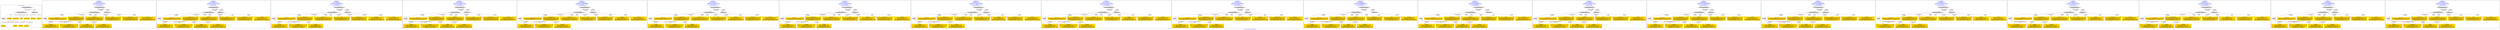 digraph n0 {
fontcolor="blue"
remincross="true"
label="s13-s-art-institute-of-chicago.xml"
subgraph cluster_0 {
label="1-correct model"
n2[style="filled",color="white",fillcolor="lightgray",label="CulturalHeritageObject1"];
n3[style="filled",color="white",fillcolor="lightgray",label="Person1"];
n4[shape="plaintext",style="filled",fillcolor="gold",label="Dimensions"];
n5[shape="plaintext",style="filled",fillcolor="gold",label="Typeofartwork"];
n6[shape="plaintext",style="filled",fillcolor="gold",label="Credit"];
n7[shape="plaintext",style="filled",fillcolor="gold",label="Titleofartwork"];
n8[shape="plaintext",style="filled",fillcolor="gold",label="Accessionid"];
n9[shape="plaintext",style="filled",fillcolor="gold",label="Nationality"];
n10[shape="plaintext",style="filled",fillcolor="gold",label="birthDate"];
n11[shape="plaintext",style="filled",fillcolor="gold",label="deathDate"];
n12[shape="plaintext",style="filled",fillcolor="gold",label="Artistname"];
n13[style="filled",color="white",fillcolor="lightgray",label="EuropeanaAggregation1"];
n14[style="filled",color="white",fillcolor="lightgray",label="WebResource1"];
n15[shape="plaintext",style="filled",fillcolor="gold",label="ImageURL"];
}
subgraph cluster_1 {
label="candidate 0\nlink coherence:1.0\nnode coherence:1.0\nconfidence:0.6053275125863298\nmapping score:0.6517758375287767\ncost:12.99957\n-precision:0.92-recall:0.92"
n17[style="filled",color="white",fillcolor="lightgray",label="CulturalHeritageObject1"];
n18[style="filled",color="white",fillcolor="lightgray",label="Person1"];
n19[style="filled",color="white",fillcolor="lightgray",label="EuropeanaAggregation1"];
n20[style="filled",color="white",fillcolor="lightgray",label="WebResource1"];
n21[shape="plaintext",style="filled",fillcolor="gold",label="Accessionid\n[CulturalHeritageObject,accessionNumber,0.869]\n[CulturalHeritageObject,provenance,0.131]"];
n22[shape="plaintext",style="filled",fillcolor="gold",label="deathDate\n[Person,dateOfDeath,0.425]\n[CulturalHeritageObject,created,0.296]\n[Person,dateOfBirth,0.234]\n[CulturalHeritageObject,provenance,0.045]"];
n23[shape="plaintext",style="filled",fillcolor="gold",label="Nationality\n[Person,countryAssociatedWithThePerson,0.741]\n[Concept,prefLabel,0.104]\n[CulturalHeritageObject,provenance,0.095]\n[CulturalHeritageObject,title,0.06]"];
n24[shape="plaintext",style="filled",fillcolor="gold",label="Typeofartwork\n[CulturalHeritageObject,medium,0.775]\n[CulturalHeritageObject,description,0.092]\n[Person,biographicalInformation,0.076]\n[CulturalHeritageObject,title,0.057]"];
n25[shape="plaintext",style="filled",fillcolor="gold",label="Dimensions\n[CulturalHeritageObject,extent,0.708]\n[CulturalHeritageObject,accessionNumber,0.126]\n[CulturalHeritageObject,provenance,0.085]\n[CulturalHeritageObject,description,0.08]"];
n26[shape="plaintext",style="filled",fillcolor="gold",label="birthDate\n[Person,dateOfBirth,0.505]\n[Person,dateOfDeath,0.237]\n[CulturalHeritageObject,created,0.207]\n[Person,biographicalInformation,0.05]"];
n27[shape="plaintext",style="filled",fillcolor="gold",label="Credit\n[CulturalHeritageObject,provenance,0.447]\n[CulturalHeritageObject,description,0.244]\n[CulturalHeritageObject,title,0.17]\n[Person,biographicalInformation,0.139]"];
n28[shape="plaintext",style="filled",fillcolor="gold",label="Titleofartwork\n[CulturalHeritageObject,description,0.304]\n[CulturalHeritageObject,title,0.265]\n[Person,biographicalInformation,0.218]\n[CulturalHeritageObject,created,0.213]"];
n29[shape="plaintext",style="filled",fillcolor="gold",label="ImageURL\n[WebResource,classLink,0.82]\n[Document,classLink,0.144]\n[Person,biographicalInformation,0.021]\n[CulturalHeritageObject,description,0.015]"];
n30[shape="plaintext",style="filled",fillcolor="gold",label="Artistname\n[Person,nameOfThePerson,0.46]\n[Document,classLink,0.215]\n[CulturalHeritageObject,provenance,0.169]\n[CulturalHeritageObject,description,0.157]"];
}
subgraph cluster_2 {
label="candidate 1\nlink coherence:1.0\nnode coherence:1.0\nconfidence:0.6013718172755537\nmapping score:0.6504572724251846\ncost:12.99957\n-precision:1.0-recall:1.0"
n32[style="filled",color="white",fillcolor="lightgray",label="CulturalHeritageObject1"];
n33[style="filled",color="white",fillcolor="lightgray",label="Person1"];
n34[style="filled",color="white",fillcolor="lightgray",label="EuropeanaAggregation1"];
n35[style="filled",color="white",fillcolor="lightgray",label="WebResource1"];
n36[shape="plaintext",style="filled",fillcolor="gold",label="Accessionid\n[CulturalHeritageObject,accessionNumber,0.869]\n[CulturalHeritageObject,provenance,0.131]"];
n37[shape="plaintext",style="filled",fillcolor="gold",label="deathDate\n[Person,dateOfDeath,0.425]\n[CulturalHeritageObject,created,0.296]\n[Person,dateOfBirth,0.234]\n[CulturalHeritageObject,provenance,0.045]"];
n38[shape="plaintext",style="filled",fillcolor="gold",label="Nationality\n[Person,countryAssociatedWithThePerson,0.741]\n[Concept,prefLabel,0.104]\n[CulturalHeritageObject,provenance,0.095]\n[CulturalHeritageObject,title,0.06]"];
n39[shape="plaintext",style="filled",fillcolor="gold",label="Typeofartwork\n[CulturalHeritageObject,medium,0.775]\n[CulturalHeritageObject,description,0.092]\n[Person,biographicalInformation,0.076]\n[CulturalHeritageObject,title,0.057]"];
n40[shape="plaintext",style="filled",fillcolor="gold",label="Dimensions\n[CulturalHeritageObject,extent,0.708]\n[CulturalHeritageObject,accessionNumber,0.126]\n[CulturalHeritageObject,provenance,0.085]\n[CulturalHeritageObject,description,0.08]"];
n41[shape="plaintext",style="filled",fillcolor="gold",label="birthDate\n[Person,dateOfBirth,0.505]\n[Person,dateOfDeath,0.237]\n[CulturalHeritageObject,created,0.207]\n[Person,biographicalInformation,0.05]"];
n42[shape="plaintext",style="filled",fillcolor="gold",label="Credit\n[CulturalHeritageObject,provenance,0.447]\n[CulturalHeritageObject,description,0.244]\n[CulturalHeritageObject,title,0.17]\n[Person,biographicalInformation,0.139]"];
n43[shape="plaintext",style="filled",fillcolor="gold",label="Titleofartwork\n[CulturalHeritageObject,description,0.304]\n[CulturalHeritageObject,title,0.265]\n[Person,biographicalInformation,0.218]\n[CulturalHeritageObject,created,0.213]"];
n44[shape="plaintext",style="filled",fillcolor="gold",label="ImageURL\n[WebResource,classLink,0.82]\n[Document,classLink,0.144]\n[Person,biographicalInformation,0.021]\n[CulturalHeritageObject,description,0.015]"];
n45[shape="plaintext",style="filled",fillcolor="gold",label="Artistname\n[Person,nameOfThePerson,0.46]\n[Document,classLink,0.215]\n[CulturalHeritageObject,provenance,0.169]\n[CulturalHeritageObject,description,0.157]"];
}
subgraph cluster_3 {
label="candidate 10\nlink coherence:1.0\nnode coherence:1.0\nconfidence:0.57625620786522\nmapping score:0.6420854026217401\ncost:12.99957\n-precision:0.85-recall:0.85"
n47[style="filled",color="white",fillcolor="lightgray",label="CulturalHeritageObject1"];
n48[style="filled",color="white",fillcolor="lightgray",label="Person1"];
n49[style="filled",color="white",fillcolor="lightgray",label="EuropeanaAggregation1"];
n50[style="filled",color="white",fillcolor="lightgray",label="WebResource1"];
n51[shape="plaintext",style="filled",fillcolor="gold",label="Accessionid\n[CulturalHeritageObject,accessionNumber,0.869]\n[CulturalHeritageObject,provenance,0.131]"];
n52[shape="plaintext",style="filled",fillcolor="gold",label="deathDate\n[Person,dateOfDeath,0.425]\n[CulturalHeritageObject,created,0.296]\n[Person,dateOfBirth,0.234]\n[CulturalHeritageObject,provenance,0.045]"];
n53[shape="plaintext",style="filled",fillcolor="gold",label="Nationality\n[Person,countryAssociatedWithThePerson,0.741]\n[Concept,prefLabel,0.104]\n[CulturalHeritageObject,provenance,0.095]\n[CulturalHeritageObject,title,0.06]"];
n54[shape="plaintext",style="filled",fillcolor="gold",label="Typeofartwork\n[CulturalHeritageObject,medium,0.775]\n[CulturalHeritageObject,description,0.092]\n[Person,biographicalInformation,0.076]\n[CulturalHeritageObject,title,0.057]"];
n55[shape="plaintext",style="filled",fillcolor="gold",label="Dimensions\n[CulturalHeritageObject,extent,0.708]\n[CulturalHeritageObject,accessionNumber,0.126]\n[CulturalHeritageObject,provenance,0.085]\n[CulturalHeritageObject,description,0.08]"];
n56[shape="plaintext",style="filled",fillcolor="gold",label="birthDate\n[Person,dateOfBirth,0.505]\n[Person,dateOfDeath,0.237]\n[CulturalHeritageObject,created,0.207]\n[Person,biographicalInformation,0.05]"];
n57[shape="plaintext",style="filled",fillcolor="gold",label="Credit\n[CulturalHeritageObject,provenance,0.447]\n[CulturalHeritageObject,description,0.244]\n[CulturalHeritageObject,title,0.17]\n[Person,biographicalInformation,0.139]"];
n58[shape="plaintext",style="filled",fillcolor="gold",label="Titleofartwork\n[CulturalHeritageObject,description,0.304]\n[CulturalHeritageObject,title,0.265]\n[Person,biographicalInformation,0.218]\n[CulturalHeritageObject,created,0.213]"];
n59[shape="plaintext",style="filled",fillcolor="gold",label="Artistname\n[Person,nameOfThePerson,0.46]\n[Document,classLink,0.215]\n[CulturalHeritageObject,provenance,0.169]\n[CulturalHeritageObject,description,0.157]"];
n60[shape="plaintext",style="filled",fillcolor="gold",label="ImageURL\n[WebResource,classLink,0.82]\n[Document,classLink,0.144]\n[Person,biographicalInformation,0.021]\n[CulturalHeritageObject,description,0.015]"];
}
subgraph cluster_4 {
label="candidate 11\nlink coherence:1.0\nnode coherence:1.0\nconfidence:0.5758649277941833\nmapping score:0.6419549759313945\ncost:12.99957\n-precision:0.85-recall:0.85"
n62[style="filled",color="white",fillcolor="lightgray",label="CulturalHeritageObject1"];
n63[style="filled",color="white",fillcolor="lightgray",label="Person1"];
n64[style="filled",color="white",fillcolor="lightgray",label="EuropeanaAggregation1"];
n65[style="filled",color="white",fillcolor="lightgray",label="WebResource1"];
n66[shape="plaintext",style="filled",fillcolor="gold",label="Accessionid\n[CulturalHeritageObject,accessionNumber,0.869]\n[CulturalHeritageObject,provenance,0.131]"];
n67[shape="plaintext",style="filled",fillcolor="gold",label="deathDate\n[Person,dateOfDeath,0.425]\n[CulturalHeritageObject,created,0.296]\n[Person,dateOfBirth,0.234]\n[CulturalHeritageObject,provenance,0.045]"];
n68[shape="plaintext",style="filled",fillcolor="gold",label="Nationality\n[Person,countryAssociatedWithThePerson,0.741]\n[Concept,prefLabel,0.104]\n[CulturalHeritageObject,provenance,0.095]\n[CulturalHeritageObject,title,0.06]"];
n69[shape="plaintext",style="filled",fillcolor="gold",label="Typeofartwork\n[CulturalHeritageObject,medium,0.775]\n[CulturalHeritageObject,description,0.092]\n[Person,biographicalInformation,0.076]\n[CulturalHeritageObject,title,0.057]"];
n70[shape="plaintext",style="filled",fillcolor="gold",label="Dimensions\n[CulturalHeritageObject,extent,0.708]\n[CulturalHeritageObject,accessionNumber,0.126]\n[CulturalHeritageObject,provenance,0.085]\n[CulturalHeritageObject,description,0.08]"];
n71[shape="plaintext",style="filled",fillcolor="gold",label="birthDate\n[Person,dateOfBirth,0.505]\n[Person,dateOfDeath,0.237]\n[CulturalHeritageObject,created,0.207]\n[Person,biographicalInformation,0.05]"];
n72[shape="plaintext",style="filled",fillcolor="gold",label="Credit\n[CulturalHeritageObject,provenance,0.447]\n[CulturalHeritageObject,description,0.244]\n[CulturalHeritageObject,title,0.17]\n[Person,biographicalInformation,0.139]"];
n73[shape="plaintext",style="filled",fillcolor="gold",label="Titleofartwork\n[CulturalHeritageObject,description,0.304]\n[CulturalHeritageObject,title,0.265]\n[Person,biographicalInformation,0.218]\n[CulturalHeritageObject,created,0.213]"];
n74[shape="plaintext",style="filled",fillcolor="gold",label="ImageURL\n[WebResource,classLink,0.82]\n[Document,classLink,0.144]\n[Person,biographicalInformation,0.021]\n[CulturalHeritageObject,description,0.015]"];
n75[shape="plaintext",style="filled",fillcolor="gold",label="Artistname\n[Person,nameOfThePerson,0.46]\n[Document,classLink,0.215]\n[CulturalHeritageObject,provenance,0.169]\n[CulturalHeritageObject,description,0.157]"];
}
subgraph cluster_5 {
label="candidate 12\nlink coherence:1.0\nnode coherence:1.0\nconfidence:0.5755839265968028\nmapping score:0.641861308865601\ncost:12.99957\n-precision:0.85-recall:0.85"
n77[style="filled",color="white",fillcolor="lightgray",label="CulturalHeritageObject1"];
n78[style="filled",color="white",fillcolor="lightgray",label="Person1"];
n79[style="filled",color="white",fillcolor="lightgray",label="EuropeanaAggregation1"];
n80[style="filled",color="white",fillcolor="lightgray",label="WebResource1"];
n81[shape="plaintext",style="filled",fillcolor="gold",label="Accessionid\n[CulturalHeritageObject,accessionNumber,0.869]\n[CulturalHeritageObject,provenance,0.131]"];
n82[shape="plaintext",style="filled",fillcolor="gold",label="deathDate\n[Person,dateOfDeath,0.425]\n[CulturalHeritageObject,created,0.296]\n[Person,dateOfBirth,0.234]\n[CulturalHeritageObject,provenance,0.045]"];
n83[shape="plaintext",style="filled",fillcolor="gold",label="Nationality\n[Person,countryAssociatedWithThePerson,0.741]\n[Concept,prefLabel,0.104]\n[CulturalHeritageObject,provenance,0.095]\n[CulturalHeritageObject,title,0.06]"];
n84[shape="plaintext",style="filled",fillcolor="gold",label="Typeofartwork\n[CulturalHeritageObject,medium,0.775]\n[CulturalHeritageObject,description,0.092]\n[Person,biographicalInformation,0.076]\n[CulturalHeritageObject,title,0.057]"];
n85[shape="plaintext",style="filled",fillcolor="gold",label="Dimensions\n[CulturalHeritageObject,extent,0.708]\n[CulturalHeritageObject,accessionNumber,0.126]\n[CulturalHeritageObject,provenance,0.085]\n[CulturalHeritageObject,description,0.08]"];
n86[shape="plaintext",style="filled",fillcolor="gold",label="Credit\n[CulturalHeritageObject,provenance,0.447]\n[CulturalHeritageObject,description,0.244]\n[CulturalHeritageObject,title,0.17]\n[Person,biographicalInformation,0.139]"];
n87[shape="plaintext",style="filled",fillcolor="gold",label="Titleofartwork\n[CulturalHeritageObject,description,0.304]\n[CulturalHeritageObject,title,0.265]\n[Person,biographicalInformation,0.218]\n[CulturalHeritageObject,created,0.213]"];
n88[shape="plaintext",style="filled",fillcolor="gold",label="birthDate\n[Person,dateOfBirth,0.505]\n[Person,dateOfDeath,0.237]\n[CulturalHeritageObject,created,0.207]\n[Person,biographicalInformation,0.05]"];
n89[shape="plaintext",style="filled",fillcolor="gold",label="ImageURL\n[WebResource,classLink,0.82]\n[Document,classLink,0.144]\n[Person,biographicalInformation,0.021]\n[CulturalHeritageObject,description,0.015]"];
n90[shape="plaintext",style="filled",fillcolor="gold",label="Artistname\n[Person,nameOfThePerson,0.46]\n[Document,classLink,0.215]\n[CulturalHeritageObject,provenance,0.169]\n[CulturalHeritageObject,description,0.157]"];
}
subgraph cluster_6 {
label="candidate 13\nlink coherence:1.0\nnode coherence:1.0\nconfidence:0.5723005125544439\nmapping score:0.640766837518148\ncost:12.99957\n-precision:0.92-recall:0.92"
n92[style="filled",color="white",fillcolor="lightgray",label="CulturalHeritageObject1"];
n93[style="filled",color="white",fillcolor="lightgray",label="Person1"];
n94[style="filled",color="white",fillcolor="lightgray",label="EuropeanaAggregation1"];
n95[style="filled",color="white",fillcolor="lightgray",label="WebResource1"];
n96[shape="plaintext",style="filled",fillcolor="gold",label="Accessionid\n[CulturalHeritageObject,accessionNumber,0.869]\n[CulturalHeritageObject,provenance,0.131]"];
n97[shape="plaintext",style="filled",fillcolor="gold",label="deathDate\n[Person,dateOfDeath,0.425]\n[CulturalHeritageObject,created,0.296]\n[Person,dateOfBirth,0.234]\n[CulturalHeritageObject,provenance,0.045]"];
n98[shape="plaintext",style="filled",fillcolor="gold",label="Nationality\n[Person,countryAssociatedWithThePerson,0.741]\n[Concept,prefLabel,0.104]\n[CulturalHeritageObject,provenance,0.095]\n[CulturalHeritageObject,title,0.06]"];
n99[shape="plaintext",style="filled",fillcolor="gold",label="Typeofartwork\n[CulturalHeritageObject,medium,0.775]\n[CulturalHeritageObject,description,0.092]\n[Person,biographicalInformation,0.076]\n[CulturalHeritageObject,title,0.057]"];
n100[shape="plaintext",style="filled",fillcolor="gold",label="Dimensions\n[CulturalHeritageObject,extent,0.708]\n[CulturalHeritageObject,accessionNumber,0.126]\n[CulturalHeritageObject,provenance,0.085]\n[CulturalHeritageObject,description,0.08]"];
n101[shape="plaintext",style="filled",fillcolor="gold",label="birthDate\n[Person,dateOfBirth,0.505]\n[Person,dateOfDeath,0.237]\n[CulturalHeritageObject,created,0.207]\n[Person,biographicalInformation,0.05]"];
n102[shape="plaintext",style="filled",fillcolor="gold",label="Credit\n[CulturalHeritageObject,provenance,0.447]\n[CulturalHeritageObject,description,0.244]\n[CulturalHeritageObject,title,0.17]\n[Person,biographicalInformation,0.139]"];
n103[shape="plaintext",style="filled",fillcolor="gold",label="Artistname\n[Person,nameOfThePerson,0.46]\n[Document,classLink,0.215]\n[CulturalHeritageObject,provenance,0.169]\n[CulturalHeritageObject,description,0.157]"];
n104[shape="plaintext",style="filled",fillcolor="gold",label="Titleofartwork\n[CulturalHeritageObject,description,0.304]\n[CulturalHeritageObject,title,0.265]\n[Person,biographicalInformation,0.218]\n[CulturalHeritageObject,created,0.213]"];
n105[shape="plaintext",style="filled",fillcolor="gold",label="ImageURL\n[WebResource,classLink,0.82]\n[Document,classLink,0.144]\n[Person,biographicalInformation,0.021]\n[CulturalHeritageObject,description,0.015]"];
}
subgraph cluster_7 {
label="candidate 14\nlink coherence:1.0\nnode coherence:1.0\nconfidence:0.5723005125544439\nmapping score:0.640766837518148\ncost:12.99969\n-precision:0.92-recall:0.92"
n107[style="filled",color="white",fillcolor="lightgray",label="CulturalHeritageObject1"];
n108[style="filled",color="white",fillcolor="lightgray",label="Person1"];
n109[style="filled",color="white",fillcolor="lightgray",label="EuropeanaAggregation1"];
n110[style="filled",color="white",fillcolor="lightgray",label="WebResource2"];
n111[shape="plaintext",style="filled",fillcolor="gold",label="Accessionid\n[CulturalHeritageObject,accessionNumber,0.869]\n[CulturalHeritageObject,provenance,0.131]"];
n112[shape="plaintext",style="filled",fillcolor="gold",label="deathDate\n[Person,dateOfDeath,0.425]\n[CulturalHeritageObject,created,0.296]\n[Person,dateOfBirth,0.234]\n[CulturalHeritageObject,provenance,0.045]"];
n113[shape="plaintext",style="filled",fillcolor="gold",label="Nationality\n[Person,countryAssociatedWithThePerson,0.741]\n[Concept,prefLabel,0.104]\n[CulturalHeritageObject,provenance,0.095]\n[CulturalHeritageObject,title,0.06]"];
n114[shape="plaintext",style="filled",fillcolor="gold",label="ImageURL\n[WebResource,classLink,0.82]\n[Document,classLink,0.144]\n[Person,biographicalInformation,0.021]\n[CulturalHeritageObject,description,0.015]"];
n115[shape="plaintext",style="filled",fillcolor="gold",label="Typeofartwork\n[CulturalHeritageObject,medium,0.775]\n[CulturalHeritageObject,description,0.092]\n[Person,biographicalInformation,0.076]\n[CulturalHeritageObject,title,0.057]"];
n116[shape="plaintext",style="filled",fillcolor="gold",label="Dimensions\n[CulturalHeritageObject,extent,0.708]\n[CulturalHeritageObject,accessionNumber,0.126]\n[CulturalHeritageObject,provenance,0.085]\n[CulturalHeritageObject,description,0.08]"];
n117[shape="plaintext",style="filled",fillcolor="gold",label="birthDate\n[Person,dateOfBirth,0.505]\n[Person,dateOfDeath,0.237]\n[CulturalHeritageObject,created,0.207]\n[Person,biographicalInformation,0.05]"];
n118[shape="plaintext",style="filled",fillcolor="gold",label="Credit\n[CulturalHeritageObject,provenance,0.447]\n[CulturalHeritageObject,description,0.244]\n[CulturalHeritageObject,title,0.17]\n[Person,biographicalInformation,0.139]"];
n119[shape="plaintext",style="filled",fillcolor="gold",label="Artistname\n[Person,nameOfThePerson,0.46]\n[Document,classLink,0.215]\n[CulturalHeritageObject,provenance,0.169]\n[CulturalHeritageObject,description,0.157]"];
n120[shape="plaintext",style="filled",fillcolor="gold",label="Titleofartwork\n[CulturalHeritageObject,description,0.304]\n[CulturalHeritageObject,title,0.265]\n[Person,biographicalInformation,0.218]\n[CulturalHeritageObject,created,0.213]"];
}
subgraph cluster_8 {
label="candidate 15\nlink coherence:1.0\nnode coherence:1.0\nconfidence:0.5716282312860267\nmapping score:0.6405427437620089\ncost:12.99957\n-precision:0.92-recall:0.92"
n122[style="filled",color="white",fillcolor="lightgray",label="CulturalHeritageObject1"];
n123[style="filled",color="white",fillcolor="lightgray",label="Person1"];
n124[style="filled",color="white",fillcolor="lightgray",label="EuropeanaAggregation1"];
n125[style="filled",color="white",fillcolor="lightgray",label="WebResource1"];
n126[shape="plaintext",style="filled",fillcolor="gold",label="Accessionid\n[CulturalHeritageObject,accessionNumber,0.869]\n[CulturalHeritageObject,provenance,0.131]"];
n127[shape="plaintext",style="filled",fillcolor="gold",label="deathDate\n[Person,dateOfDeath,0.425]\n[CulturalHeritageObject,created,0.296]\n[Person,dateOfBirth,0.234]\n[CulturalHeritageObject,provenance,0.045]"];
n128[shape="plaintext",style="filled",fillcolor="gold",label="Nationality\n[Person,countryAssociatedWithThePerson,0.741]\n[Concept,prefLabel,0.104]\n[CulturalHeritageObject,provenance,0.095]\n[CulturalHeritageObject,title,0.06]"];
n129[shape="plaintext",style="filled",fillcolor="gold",label="Typeofartwork\n[CulturalHeritageObject,medium,0.775]\n[CulturalHeritageObject,description,0.092]\n[Person,biographicalInformation,0.076]\n[CulturalHeritageObject,title,0.057]"];
n130[shape="plaintext",style="filled",fillcolor="gold",label="Dimensions\n[CulturalHeritageObject,extent,0.708]\n[CulturalHeritageObject,accessionNumber,0.126]\n[CulturalHeritageObject,provenance,0.085]\n[CulturalHeritageObject,description,0.08]"];
n131[shape="plaintext",style="filled",fillcolor="gold",label="Credit\n[CulturalHeritageObject,provenance,0.447]\n[CulturalHeritageObject,description,0.244]\n[CulturalHeritageObject,title,0.17]\n[Person,biographicalInformation,0.139]"];
n132[shape="plaintext",style="filled",fillcolor="gold",label="birthDate\n[Person,dateOfBirth,0.505]\n[Person,dateOfDeath,0.237]\n[CulturalHeritageObject,created,0.207]\n[Person,biographicalInformation,0.05]"];
n133[shape="plaintext",style="filled",fillcolor="gold",label="Titleofartwork\n[CulturalHeritageObject,description,0.304]\n[CulturalHeritageObject,title,0.265]\n[Person,biographicalInformation,0.218]\n[CulturalHeritageObject,created,0.213]"];
n134[shape="plaintext",style="filled",fillcolor="gold",label="ImageURL\n[WebResource,classLink,0.82]\n[Document,classLink,0.144]\n[Person,biographicalInformation,0.021]\n[CulturalHeritageObject,description,0.015]"];
n135[shape="plaintext",style="filled",fillcolor="gold",label="Artistname\n[Person,nameOfThePerson,0.46]\n[Document,classLink,0.215]\n[CulturalHeritageObject,provenance,0.169]\n[CulturalHeritageObject,description,0.157]"];
}
subgraph cluster_9 {
label="candidate 16\nlink coherence:1.0\nnode coherence:1.0\nconfidence:0.5716282312860267\nmapping score:0.6405427437620089\ncost:12.99969\n-precision:0.92-recall:0.92"
n137[style="filled",color="white",fillcolor="lightgray",label="CulturalHeritageObject1"];
n138[style="filled",color="white",fillcolor="lightgray",label="Person1"];
n139[style="filled",color="white",fillcolor="lightgray",label="EuropeanaAggregation1"];
n140[style="filled",color="white",fillcolor="lightgray",label="WebResource2"];
n141[shape="plaintext",style="filled",fillcolor="gold",label="Accessionid\n[CulturalHeritageObject,accessionNumber,0.869]\n[CulturalHeritageObject,provenance,0.131]"];
n142[shape="plaintext",style="filled",fillcolor="gold",label="deathDate\n[Person,dateOfDeath,0.425]\n[CulturalHeritageObject,created,0.296]\n[Person,dateOfBirth,0.234]\n[CulturalHeritageObject,provenance,0.045]"];
n143[shape="plaintext",style="filled",fillcolor="gold",label="Nationality\n[Person,countryAssociatedWithThePerson,0.741]\n[Concept,prefLabel,0.104]\n[CulturalHeritageObject,provenance,0.095]\n[CulturalHeritageObject,title,0.06]"];
n144[shape="plaintext",style="filled",fillcolor="gold",label="ImageURL\n[WebResource,classLink,0.82]\n[Document,classLink,0.144]\n[Person,biographicalInformation,0.021]\n[CulturalHeritageObject,description,0.015]"];
n145[shape="plaintext",style="filled",fillcolor="gold",label="Typeofartwork\n[CulturalHeritageObject,medium,0.775]\n[CulturalHeritageObject,description,0.092]\n[Person,biographicalInformation,0.076]\n[CulturalHeritageObject,title,0.057]"];
n146[shape="plaintext",style="filled",fillcolor="gold",label="Dimensions\n[CulturalHeritageObject,extent,0.708]\n[CulturalHeritageObject,accessionNumber,0.126]\n[CulturalHeritageObject,provenance,0.085]\n[CulturalHeritageObject,description,0.08]"];
n147[shape="plaintext",style="filled",fillcolor="gold",label="Credit\n[CulturalHeritageObject,provenance,0.447]\n[CulturalHeritageObject,description,0.244]\n[CulturalHeritageObject,title,0.17]\n[Person,biographicalInformation,0.139]"];
n148[shape="plaintext",style="filled",fillcolor="gold",label="birthDate\n[Person,dateOfBirth,0.505]\n[Person,dateOfDeath,0.237]\n[CulturalHeritageObject,created,0.207]\n[Person,biographicalInformation,0.05]"];
n149[shape="plaintext",style="filled",fillcolor="gold",label="Titleofartwork\n[CulturalHeritageObject,description,0.304]\n[CulturalHeritageObject,title,0.265]\n[Person,biographicalInformation,0.218]\n[CulturalHeritageObject,created,0.213]"];
n150[shape="plaintext",style="filled",fillcolor="gold",label="Artistname\n[Person,nameOfThePerson,0.46]\n[Document,classLink,0.215]\n[CulturalHeritageObject,provenance,0.169]\n[CulturalHeritageObject,description,0.157]"];
}
subgraph cluster_10 {
label="candidate 17\nlink coherence:1.0\nnode coherence:1.0\nconfidence:0.5710829723198272\nmapping score:0.6403609907732757\ncost:12.99957\n-precision:0.92-recall:0.92"
n152[style="filled",color="white",fillcolor="lightgray",label="CulturalHeritageObject1"];
n153[style="filled",color="white",fillcolor="lightgray",label="Person1"];
n154[style="filled",color="white",fillcolor="lightgray",label="EuropeanaAggregation1"];
n155[style="filled",color="white",fillcolor="lightgray",label="WebResource1"];
n156[shape="plaintext",style="filled",fillcolor="gold",label="Accessionid\n[CulturalHeritageObject,accessionNumber,0.869]\n[CulturalHeritageObject,provenance,0.131]"];
n157[shape="plaintext",style="filled",fillcolor="gold",label="deathDate\n[Person,dateOfDeath,0.425]\n[CulturalHeritageObject,created,0.296]\n[Person,dateOfBirth,0.234]\n[CulturalHeritageObject,provenance,0.045]"];
n158[shape="plaintext",style="filled",fillcolor="gold",label="Nationality\n[Person,countryAssociatedWithThePerson,0.741]\n[Concept,prefLabel,0.104]\n[CulturalHeritageObject,provenance,0.095]\n[CulturalHeritageObject,title,0.06]"];
n159[shape="plaintext",style="filled",fillcolor="gold",label="Typeofartwork\n[CulturalHeritageObject,medium,0.775]\n[CulturalHeritageObject,description,0.092]\n[Person,biographicalInformation,0.076]\n[CulturalHeritageObject,title,0.057]"];
n160[shape="plaintext",style="filled",fillcolor="gold",label="Dimensions\n[CulturalHeritageObject,extent,0.708]\n[CulturalHeritageObject,accessionNumber,0.126]\n[CulturalHeritageObject,provenance,0.085]\n[CulturalHeritageObject,description,0.08]"];
n161[shape="plaintext",style="filled",fillcolor="gold",label="birthDate\n[Person,dateOfBirth,0.505]\n[Person,dateOfDeath,0.237]\n[CulturalHeritageObject,created,0.207]\n[Person,biographicalInformation,0.05]"];
n162[shape="plaintext",style="filled",fillcolor="gold",label="Credit\n[CulturalHeritageObject,provenance,0.447]\n[CulturalHeritageObject,description,0.244]\n[CulturalHeritageObject,title,0.17]\n[Person,biographicalInformation,0.139]"];
n163[shape="plaintext",style="filled",fillcolor="gold",label="Artistname\n[Person,nameOfThePerson,0.46]\n[Document,classLink,0.215]\n[CulturalHeritageObject,provenance,0.169]\n[CulturalHeritageObject,description,0.157]"];
n164[shape="plaintext",style="filled",fillcolor="gold",label="Titleofartwork\n[CulturalHeritageObject,description,0.304]\n[CulturalHeritageObject,title,0.265]\n[Person,biographicalInformation,0.218]\n[CulturalHeritageObject,created,0.213]"];
n165[shape="plaintext",style="filled",fillcolor="gold",label="ImageURL\n[WebResource,classLink,0.82]\n[Document,classLink,0.144]\n[Person,biographicalInformation,0.021]\n[CulturalHeritageObject,description,0.015]"];
}
subgraph cluster_11 {
label="candidate 18\nlink coherence:1.0\nnode coherence:1.0\nconfidence:0.5685299668557917\nmapping score:0.6395099889519306\ncost:12.99957\n-precision:0.85-recall:0.85"
n167[style="filled",color="white",fillcolor="lightgray",label="CulturalHeritageObject1"];
n168[style="filled",color="white",fillcolor="lightgray",label="Person1"];
n169[style="filled",color="white",fillcolor="lightgray",label="EuropeanaAggregation1"];
n170[style="filled",color="white",fillcolor="lightgray",label="WebResource1"];
n171[shape="plaintext",style="filled",fillcolor="gold",label="Accessionid\n[CulturalHeritageObject,accessionNumber,0.869]\n[CulturalHeritageObject,provenance,0.131]"];
n172[shape="plaintext",style="filled",fillcolor="gold",label="deathDate\n[Person,dateOfDeath,0.425]\n[CulturalHeritageObject,created,0.296]\n[Person,dateOfBirth,0.234]\n[CulturalHeritageObject,provenance,0.045]"];
n173[shape="plaintext",style="filled",fillcolor="gold",label="Nationality\n[Person,countryAssociatedWithThePerson,0.741]\n[Concept,prefLabel,0.104]\n[CulturalHeritageObject,provenance,0.095]\n[CulturalHeritageObject,title,0.06]"];
n174[shape="plaintext",style="filled",fillcolor="gold",label="Typeofartwork\n[CulturalHeritageObject,medium,0.775]\n[CulturalHeritageObject,description,0.092]\n[Person,biographicalInformation,0.076]\n[CulturalHeritageObject,title,0.057]"];
n175[shape="plaintext",style="filled",fillcolor="gold",label="Dimensions\n[CulturalHeritageObject,extent,0.708]\n[CulturalHeritageObject,accessionNumber,0.126]\n[CulturalHeritageObject,provenance,0.085]\n[CulturalHeritageObject,description,0.08]"];
n176[shape="plaintext",style="filled",fillcolor="gold",label="birthDate\n[Person,dateOfBirth,0.505]\n[Person,dateOfDeath,0.237]\n[CulturalHeritageObject,created,0.207]\n[Person,biographicalInformation,0.05]"];
n177[shape="plaintext",style="filled",fillcolor="gold",label="Titleofartwork\n[CulturalHeritageObject,description,0.304]\n[CulturalHeritageObject,title,0.265]\n[Person,biographicalInformation,0.218]\n[CulturalHeritageObject,created,0.213]"];
n178[shape="plaintext",style="filled",fillcolor="gold",label="Credit\n[CulturalHeritageObject,provenance,0.447]\n[CulturalHeritageObject,description,0.244]\n[CulturalHeritageObject,title,0.17]\n[Person,biographicalInformation,0.139]"];
n179[shape="plaintext",style="filled",fillcolor="gold",label="ImageURL\n[WebResource,classLink,0.82]\n[Document,classLink,0.144]\n[Person,biographicalInformation,0.021]\n[CulturalHeritageObject,description,0.015]"];
n180[shape="plaintext",style="filled",fillcolor="gold",label="Artistname\n[Person,nameOfThePerson,0.46]\n[Document,classLink,0.215]\n[CulturalHeritageObject,provenance,0.169]\n[CulturalHeritageObject,description,0.157]"];
}
subgraph cluster_12 {
label="candidate 19\nlink coherence:1.0\nnode coherence:1.0\nconfidence:0.5685299668557917\nmapping score:0.6395099889519306\ncost:12.99969\n-precision:0.85-recall:0.85"
n182[style="filled",color="white",fillcolor="lightgray",label="CulturalHeritageObject1"];
n183[style="filled",color="white",fillcolor="lightgray",label="Person1"];
n184[style="filled",color="white",fillcolor="lightgray",label="EuropeanaAggregation1"];
n185[style="filled",color="white",fillcolor="lightgray",label="WebResource2"];
n186[shape="plaintext",style="filled",fillcolor="gold",label="Accessionid\n[CulturalHeritageObject,accessionNumber,0.869]\n[CulturalHeritageObject,provenance,0.131]"];
n187[shape="plaintext",style="filled",fillcolor="gold",label="deathDate\n[Person,dateOfDeath,0.425]\n[CulturalHeritageObject,created,0.296]\n[Person,dateOfBirth,0.234]\n[CulturalHeritageObject,provenance,0.045]"];
n188[shape="plaintext",style="filled",fillcolor="gold",label="Nationality\n[Person,countryAssociatedWithThePerson,0.741]\n[Concept,prefLabel,0.104]\n[CulturalHeritageObject,provenance,0.095]\n[CulturalHeritageObject,title,0.06]"];
n189[shape="plaintext",style="filled",fillcolor="gold",label="ImageURL\n[WebResource,classLink,0.82]\n[Document,classLink,0.144]\n[Person,biographicalInformation,0.021]\n[CulturalHeritageObject,description,0.015]"];
n190[shape="plaintext",style="filled",fillcolor="gold",label="Typeofartwork\n[CulturalHeritageObject,medium,0.775]\n[CulturalHeritageObject,description,0.092]\n[Person,biographicalInformation,0.076]\n[CulturalHeritageObject,title,0.057]"];
n191[shape="plaintext",style="filled",fillcolor="gold",label="Dimensions\n[CulturalHeritageObject,extent,0.708]\n[CulturalHeritageObject,accessionNumber,0.126]\n[CulturalHeritageObject,provenance,0.085]\n[CulturalHeritageObject,description,0.08]"];
n192[shape="plaintext",style="filled",fillcolor="gold",label="birthDate\n[Person,dateOfBirth,0.505]\n[Person,dateOfDeath,0.237]\n[CulturalHeritageObject,created,0.207]\n[Person,biographicalInformation,0.05]"];
n193[shape="plaintext",style="filled",fillcolor="gold",label="Titleofartwork\n[CulturalHeritageObject,description,0.304]\n[CulturalHeritageObject,title,0.265]\n[Person,biographicalInformation,0.218]\n[CulturalHeritageObject,created,0.213]"];
n194[shape="plaintext",style="filled",fillcolor="gold",label="Credit\n[CulturalHeritageObject,provenance,0.447]\n[CulturalHeritageObject,description,0.244]\n[CulturalHeritageObject,title,0.17]\n[Person,biographicalInformation,0.139]"];
n195[shape="plaintext",style="filled",fillcolor="gold",label="Artistname\n[Person,nameOfThePerson,0.46]\n[Document,classLink,0.215]\n[CulturalHeritageObject,provenance,0.169]\n[CulturalHeritageObject,description,0.157]"];
}
subgraph cluster_13 {
label="candidate 2\nlink coherence:1.0\nnode coherence:1.0\nconfidence:0.6013718172755537\nmapping score:0.6504572724251846\ncost:12.99969\n-precision:1.0-recall:1.0"
n197[style="filled",color="white",fillcolor="lightgray",label="CulturalHeritageObject1"];
n198[style="filled",color="white",fillcolor="lightgray",label="Person1"];
n199[style="filled",color="white",fillcolor="lightgray",label="EuropeanaAggregation1"];
n200[style="filled",color="white",fillcolor="lightgray",label="WebResource2"];
n201[shape="plaintext",style="filled",fillcolor="gold",label="Accessionid\n[CulturalHeritageObject,accessionNumber,0.869]\n[CulturalHeritageObject,provenance,0.131]"];
n202[shape="plaintext",style="filled",fillcolor="gold",label="deathDate\n[Person,dateOfDeath,0.425]\n[CulturalHeritageObject,created,0.296]\n[Person,dateOfBirth,0.234]\n[CulturalHeritageObject,provenance,0.045]"];
n203[shape="plaintext",style="filled",fillcolor="gold",label="Nationality\n[Person,countryAssociatedWithThePerson,0.741]\n[Concept,prefLabel,0.104]\n[CulturalHeritageObject,provenance,0.095]\n[CulturalHeritageObject,title,0.06]"];
n204[shape="plaintext",style="filled",fillcolor="gold",label="ImageURL\n[WebResource,classLink,0.82]\n[Document,classLink,0.144]\n[Person,biographicalInformation,0.021]\n[CulturalHeritageObject,description,0.015]"];
n205[shape="plaintext",style="filled",fillcolor="gold",label="Typeofartwork\n[CulturalHeritageObject,medium,0.775]\n[CulturalHeritageObject,description,0.092]\n[Person,biographicalInformation,0.076]\n[CulturalHeritageObject,title,0.057]"];
n206[shape="plaintext",style="filled",fillcolor="gold",label="Dimensions\n[CulturalHeritageObject,extent,0.708]\n[CulturalHeritageObject,accessionNumber,0.126]\n[CulturalHeritageObject,provenance,0.085]\n[CulturalHeritageObject,description,0.08]"];
n207[shape="plaintext",style="filled",fillcolor="gold",label="birthDate\n[Person,dateOfBirth,0.505]\n[Person,dateOfDeath,0.237]\n[CulturalHeritageObject,created,0.207]\n[Person,biographicalInformation,0.05]"];
n208[shape="plaintext",style="filled",fillcolor="gold",label="Credit\n[CulturalHeritageObject,provenance,0.447]\n[CulturalHeritageObject,description,0.244]\n[CulturalHeritageObject,title,0.17]\n[Person,biographicalInformation,0.139]"];
n209[shape="plaintext",style="filled",fillcolor="gold",label="Titleofartwork\n[CulturalHeritageObject,description,0.304]\n[CulturalHeritageObject,title,0.265]\n[Person,biographicalInformation,0.218]\n[CulturalHeritageObject,created,0.213]"];
n210[shape="plaintext",style="filled",fillcolor="gold",label="Artistname\n[Person,nameOfThePerson,0.46]\n[Document,classLink,0.215]\n[CulturalHeritageObject,provenance,0.169]\n[CulturalHeritageObject,description,0.157]"];
}
subgraph cluster_14 {
label="candidate 3\nlink coherence:1.0\nnode coherence:1.0\nconfidence:0.5961866569960665\nmapping score:0.6487288856653555\ncost:12.99957\n-precision:0.92-recall:0.92"
n212[style="filled",color="white",fillcolor="lightgray",label="CulturalHeritageObject1"];
n213[style="filled",color="white",fillcolor="lightgray",label="Person1"];
n214[style="filled",color="white",fillcolor="lightgray",label="EuropeanaAggregation1"];
n215[style="filled",color="white",fillcolor="lightgray",label="WebResource1"];
n216[shape="plaintext",style="filled",fillcolor="gold",label="Accessionid\n[CulturalHeritageObject,accessionNumber,0.869]\n[CulturalHeritageObject,provenance,0.131]"];
n217[shape="plaintext",style="filled",fillcolor="gold",label="deathDate\n[Person,dateOfDeath,0.425]\n[CulturalHeritageObject,created,0.296]\n[Person,dateOfBirth,0.234]\n[CulturalHeritageObject,provenance,0.045]"];
n218[shape="plaintext",style="filled",fillcolor="gold",label="Nationality\n[Person,countryAssociatedWithThePerson,0.741]\n[Concept,prefLabel,0.104]\n[CulturalHeritageObject,provenance,0.095]\n[CulturalHeritageObject,title,0.06]"];
n219[shape="plaintext",style="filled",fillcolor="gold",label="Typeofartwork\n[CulturalHeritageObject,medium,0.775]\n[CulturalHeritageObject,description,0.092]\n[Person,biographicalInformation,0.076]\n[CulturalHeritageObject,title,0.057]"];
n220[shape="plaintext",style="filled",fillcolor="gold",label="Dimensions\n[CulturalHeritageObject,extent,0.708]\n[CulturalHeritageObject,accessionNumber,0.126]\n[CulturalHeritageObject,provenance,0.085]\n[CulturalHeritageObject,description,0.08]"];
n221[shape="plaintext",style="filled",fillcolor="gold",label="birthDate\n[Person,dateOfBirth,0.505]\n[Person,dateOfDeath,0.237]\n[CulturalHeritageObject,created,0.207]\n[Person,biographicalInformation,0.05]"];
n222[shape="plaintext",style="filled",fillcolor="gold",label="Credit\n[CulturalHeritageObject,provenance,0.447]\n[CulturalHeritageObject,description,0.244]\n[CulturalHeritageObject,title,0.17]\n[Person,biographicalInformation,0.139]"];
n223[shape="plaintext",style="filled",fillcolor="gold",label="Titleofartwork\n[CulturalHeritageObject,description,0.304]\n[CulturalHeritageObject,title,0.265]\n[Person,biographicalInformation,0.218]\n[CulturalHeritageObject,created,0.213]"];
n224[shape="plaintext",style="filled",fillcolor="gold",label="ImageURL\n[WebResource,classLink,0.82]\n[Document,classLink,0.144]\n[Person,biographicalInformation,0.021]\n[CulturalHeritageObject,description,0.015]"];
n225[shape="plaintext",style="filled",fillcolor="gold",label="Artistname\n[Person,nameOfThePerson,0.46]\n[Document,classLink,0.215]\n[CulturalHeritageObject,provenance,0.169]\n[CulturalHeritageObject,description,0.157]"];
}
subgraph cluster_15 {
label="candidate 4\nlink coherence:1.0\nnode coherence:1.0\nconfidence:0.5961866569960665\nmapping score:0.6487288856653555\ncost:12.99969\n-precision:0.92-recall:0.92"
n227[style="filled",color="white",fillcolor="lightgray",label="CulturalHeritageObject1"];
n228[style="filled",color="white",fillcolor="lightgray",label="Person1"];
n229[style="filled",color="white",fillcolor="lightgray",label="EuropeanaAggregation1"];
n230[style="filled",color="white",fillcolor="lightgray",label="WebResource2"];
n231[shape="plaintext",style="filled",fillcolor="gold",label="Accessionid\n[CulturalHeritageObject,accessionNumber,0.869]\n[CulturalHeritageObject,provenance,0.131]"];
n232[shape="plaintext",style="filled",fillcolor="gold",label="deathDate\n[Person,dateOfDeath,0.425]\n[CulturalHeritageObject,created,0.296]\n[Person,dateOfBirth,0.234]\n[CulturalHeritageObject,provenance,0.045]"];
n233[shape="plaintext",style="filled",fillcolor="gold",label="Nationality\n[Person,countryAssociatedWithThePerson,0.741]\n[Concept,prefLabel,0.104]\n[CulturalHeritageObject,provenance,0.095]\n[CulturalHeritageObject,title,0.06]"];
n234[shape="plaintext",style="filled",fillcolor="gold",label="ImageURL\n[WebResource,classLink,0.82]\n[Document,classLink,0.144]\n[Person,biographicalInformation,0.021]\n[CulturalHeritageObject,description,0.015]"];
n235[shape="plaintext",style="filled",fillcolor="gold",label="Typeofartwork\n[CulturalHeritageObject,medium,0.775]\n[CulturalHeritageObject,description,0.092]\n[Person,biographicalInformation,0.076]\n[CulturalHeritageObject,title,0.057]"];
n236[shape="plaintext",style="filled",fillcolor="gold",label="Dimensions\n[CulturalHeritageObject,extent,0.708]\n[CulturalHeritageObject,accessionNumber,0.126]\n[CulturalHeritageObject,provenance,0.085]\n[CulturalHeritageObject,description,0.08]"];
n237[shape="plaintext",style="filled",fillcolor="gold",label="birthDate\n[Person,dateOfBirth,0.505]\n[Person,dateOfDeath,0.237]\n[CulturalHeritageObject,created,0.207]\n[Person,biographicalInformation,0.05]"];
n238[shape="plaintext",style="filled",fillcolor="gold",label="Credit\n[CulturalHeritageObject,provenance,0.447]\n[CulturalHeritageObject,description,0.244]\n[CulturalHeritageObject,title,0.17]\n[Person,biographicalInformation,0.139]"];
n239[shape="plaintext",style="filled",fillcolor="gold",label="Titleofartwork\n[CulturalHeritageObject,description,0.304]\n[CulturalHeritageObject,title,0.265]\n[Person,biographicalInformation,0.218]\n[CulturalHeritageObject,created,0.213]"];
n240[shape="plaintext",style="filled",fillcolor="gold",label="Artistname\n[Person,nameOfThePerson,0.46]\n[Document,classLink,0.215]\n[CulturalHeritageObject,provenance,0.169]\n[CulturalHeritageObject,description,0.157]"];
}
subgraph cluster_16 {
label="candidate 5\nlink coherence:1.0\nnode coherence:1.0\nconfidence:0.5923834552325499\nmapping score:0.6474611517441833\ncost:12.99957\n-precision:0.85-recall:0.85"
n242[style="filled",color="white",fillcolor="lightgray",label="CulturalHeritageObject1"];
n243[style="filled",color="white",fillcolor="lightgray",label="Person1"];
n244[style="filled",color="white",fillcolor="lightgray",label="EuropeanaAggregation1"];
n245[style="filled",color="white",fillcolor="lightgray",label="WebResource1"];
n246[shape="plaintext",style="filled",fillcolor="gold",label="Accessionid\n[CulturalHeritageObject,accessionNumber,0.869]\n[CulturalHeritageObject,provenance,0.131]"];
n247[shape="plaintext",style="filled",fillcolor="gold",label="Nationality\n[Person,countryAssociatedWithThePerson,0.741]\n[Concept,prefLabel,0.104]\n[CulturalHeritageObject,provenance,0.095]\n[CulturalHeritageObject,title,0.06]"];
n248[shape="plaintext",style="filled",fillcolor="gold",label="Typeofartwork\n[CulturalHeritageObject,medium,0.775]\n[CulturalHeritageObject,description,0.092]\n[Person,biographicalInformation,0.076]\n[CulturalHeritageObject,title,0.057]"];
n249[shape="plaintext",style="filled",fillcolor="gold",label="Dimensions\n[CulturalHeritageObject,extent,0.708]\n[CulturalHeritageObject,accessionNumber,0.126]\n[CulturalHeritageObject,provenance,0.085]\n[CulturalHeritageObject,description,0.08]"];
n250[shape="plaintext",style="filled",fillcolor="gold",label="birthDate\n[Person,dateOfBirth,0.505]\n[Person,dateOfDeath,0.237]\n[CulturalHeritageObject,created,0.207]\n[Person,biographicalInformation,0.05]"];
n251[shape="plaintext",style="filled",fillcolor="gold",label="Credit\n[CulturalHeritageObject,provenance,0.447]\n[CulturalHeritageObject,description,0.244]\n[CulturalHeritageObject,title,0.17]\n[Person,biographicalInformation,0.139]"];
n252[shape="plaintext",style="filled",fillcolor="gold",label="Titleofartwork\n[CulturalHeritageObject,description,0.304]\n[CulturalHeritageObject,title,0.265]\n[Person,biographicalInformation,0.218]\n[CulturalHeritageObject,created,0.213]"];
n253[shape="plaintext",style="filled",fillcolor="gold",label="deathDate\n[Person,dateOfDeath,0.425]\n[CulturalHeritageObject,created,0.296]\n[Person,dateOfBirth,0.234]\n[CulturalHeritageObject,provenance,0.045]"];
n254[shape="plaintext",style="filled",fillcolor="gold",label="ImageURL\n[WebResource,classLink,0.82]\n[Document,classLink,0.144]\n[Person,biographicalInformation,0.021]\n[CulturalHeritageObject,description,0.015]"];
n255[shape="plaintext",style="filled",fillcolor="gold",label="Artistname\n[Person,nameOfThePerson,0.46]\n[Document,classLink,0.215]\n[CulturalHeritageObject,provenance,0.169]\n[CulturalHeritageObject,description,0.157]"];
}
subgraph cluster_17 {
label="candidate 6\nlink coherence:1.0\nnode coherence:1.0\nconfidence:0.5884277599217738\nmapping score:0.6461425866405913\ncost:12.99957\n-precision:0.92-recall:0.92"
n257[style="filled",color="white",fillcolor="lightgray",label="CulturalHeritageObject1"];
n258[style="filled",color="white",fillcolor="lightgray",label="Person1"];
n259[style="filled",color="white",fillcolor="lightgray",label="EuropeanaAggregation1"];
n260[style="filled",color="white",fillcolor="lightgray",label="WebResource1"];
n261[shape="plaintext",style="filled",fillcolor="gold",label="Accessionid\n[CulturalHeritageObject,accessionNumber,0.869]\n[CulturalHeritageObject,provenance,0.131]"];
n262[shape="plaintext",style="filled",fillcolor="gold",label="Nationality\n[Person,countryAssociatedWithThePerson,0.741]\n[Concept,prefLabel,0.104]\n[CulturalHeritageObject,provenance,0.095]\n[CulturalHeritageObject,title,0.06]"];
n263[shape="plaintext",style="filled",fillcolor="gold",label="Typeofartwork\n[CulturalHeritageObject,medium,0.775]\n[CulturalHeritageObject,description,0.092]\n[Person,biographicalInformation,0.076]\n[CulturalHeritageObject,title,0.057]"];
n264[shape="plaintext",style="filled",fillcolor="gold",label="Dimensions\n[CulturalHeritageObject,extent,0.708]\n[CulturalHeritageObject,accessionNumber,0.126]\n[CulturalHeritageObject,provenance,0.085]\n[CulturalHeritageObject,description,0.08]"];
n265[shape="plaintext",style="filled",fillcolor="gold",label="birthDate\n[Person,dateOfBirth,0.505]\n[Person,dateOfDeath,0.237]\n[CulturalHeritageObject,created,0.207]\n[Person,biographicalInformation,0.05]"];
n266[shape="plaintext",style="filled",fillcolor="gold",label="Credit\n[CulturalHeritageObject,provenance,0.447]\n[CulturalHeritageObject,description,0.244]\n[CulturalHeritageObject,title,0.17]\n[Person,biographicalInformation,0.139]"];
n267[shape="plaintext",style="filled",fillcolor="gold",label="deathDate\n[Person,dateOfDeath,0.425]\n[CulturalHeritageObject,created,0.296]\n[Person,dateOfBirth,0.234]\n[CulturalHeritageObject,provenance,0.045]"];
n268[shape="plaintext",style="filled",fillcolor="gold",label="Titleofartwork\n[CulturalHeritageObject,description,0.304]\n[CulturalHeritageObject,title,0.265]\n[Person,biographicalInformation,0.218]\n[CulturalHeritageObject,created,0.213]"];
n269[shape="plaintext",style="filled",fillcolor="gold",label="ImageURL\n[WebResource,classLink,0.82]\n[Document,classLink,0.144]\n[Person,biographicalInformation,0.021]\n[CulturalHeritageObject,description,0.015]"];
n270[shape="plaintext",style="filled",fillcolor="gold",label="Artistname\n[Person,nameOfThePerson,0.46]\n[Document,classLink,0.215]\n[CulturalHeritageObject,provenance,0.169]\n[CulturalHeritageObject,description,0.157]"];
}
subgraph cluster_18 {
label="candidate 7\nlink coherence:1.0\nnode coherence:1.0\nconfidence:0.5884277599217738\nmapping score:0.6461425866405913\ncost:12.99969\n-precision:0.92-recall:0.92"
n272[style="filled",color="white",fillcolor="lightgray",label="CulturalHeritageObject1"];
n273[style="filled",color="white",fillcolor="lightgray",label="Person1"];
n274[style="filled",color="white",fillcolor="lightgray",label="EuropeanaAggregation1"];
n275[style="filled",color="white",fillcolor="lightgray",label="WebResource2"];
n276[shape="plaintext",style="filled",fillcolor="gold",label="Accessionid\n[CulturalHeritageObject,accessionNumber,0.869]\n[CulturalHeritageObject,provenance,0.131]"];
n277[shape="plaintext",style="filled",fillcolor="gold",label="Nationality\n[Person,countryAssociatedWithThePerson,0.741]\n[Concept,prefLabel,0.104]\n[CulturalHeritageObject,provenance,0.095]\n[CulturalHeritageObject,title,0.06]"];
n278[shape="plaintext",style="filled",fillcolor="gold",label="ImageURL\n[WebResource,classLink,0.82]\n[Document,classLink,0.144]\n[Person,biographicalInformation,0.021]\n[CulturalHeritageObject,description,0.015]"];
n279[shape="plaintext",style="filled",fillcolor="gold",label="Typeofartwork\n[CulturalHeritageObject,medium,0.775]\n[CulturalHeritageObject,description,0.092]\n[Person,biographicalInformation,0.076]\n[CulturalHeritageObject,title,0.057]"];
n280[shape="plaintext",style="filled",fillcolor="gold",label="Dimensions\n[CulturalHeritageObject,extent,0.708]\n[CulturalHeritageObject,accessionNumber,0.126]\n[CulturalHeritageObject,provenance,0.085]\n[CulturalHeritageObject,description,0.08]"];
n281[shape="plaintext",style="filled",fillcolor="gold",label="birthDate\n[Person,dateOfBirth,0.505]\n[Person,dateOfDeath,0.237]\n[CulturalHeritageObject,created,0.207]\n[Person,biographicalInformation,0.05]"];
n282[shape="plaintext",style="filled",fillcolor="gold",label="Credit\n[CulturalHeritageObject,provenance,0.447]\n[CulturalHeritageObject,description,0.244]\n[CulturalHeritageObject,title,0.17]\n[Person,biographicalInformation,0.139]"];
n283[shape="plaintext",style="filled",fillcolor="gold",label="deathDate\n[Person,dateOfDeath,0.425]\n[CulturalHeritageObject,created,0.296]\n[Person,dateOfBirth,0.234]\n[CulturalHeritageObject,provenance,0.045]"];
n284[shape="plaintext",style="filled",fillcolor="gold",label="Titleofartwork\n[CulturalHeritageObject,description,0.304]\n[CulturalHeritageObject,title,0.265]\n[Person,biographicalInformation,0.218]\n[CulturalHeritageObject,created,0.213]"];
n285[shape="plaintext",style="filled",fillcolor="gold",label="Artistname\n[Person,nameOfThePerson,0.46]\n[Document,classLink,0.215]\n[CulturalHeritageObject,provenance,0.169]\n[CulturalHeritageObject,description,0.157]"];
}
subgraph cluster_19 {
label="candidate 8\nlink coherence:1.0\nnode coherence:1.0\nconfidence:0.5810500880736704\nmapping score:0.6436833626912235\ncost:12.99957\n-precision:0.92-recall:0.92"
n287[style="filled",color="white",fillcolor="lightgray",label="CulturalHeritageObject1"];
n288[style="filled",color="white",fillcolor="lightgray",label="Person1"];
n289[style="filled",color="white",fillcolor="lightgray",label="EuropeanaAggregation1"];
n290[style="filled",color="white",fillcolor="lightgray",label="WebResource1"];
n291[shape="plaintext",style="filled",fillcolor="gold",label="Accessionid\n[CulturalHeritageObject,accessionNumber,0.869]\n[CulturalHeritageObject,provenance,0.131]"];
n292[shape="plaintext",style="filled",fillcolor="gold",label="deathDate\n[Person,dateOfDeath,0.425]\n[CulturalHeritageObject,created,0.296]\n[Person,dateOfBirth,0.234]\n[CulturalHeritageObject,provenance,0.045]"];
n293[shape="plaintext",style="filled",fillcolor="gold",label="Nationality\n[Person,countryAssociatedWithThePerson,0.741]\n[Concept,prefLabel,0.104]\n[CulturalHeritageObject,provenance,0.095]\n[CulturalHeritageObject,title,0.06]"];
n294[shape="plaintext",style="filled",fillcolor="gold",label="Typeofartwork\n[CulturalHeritageObject,medium,0.775]\n[CulturalHeritageObject,description,0.092]\n[Person,biographicalInformation,0.076]\n[CulturalHeritageObject,title,0.057]"];
n295[shape="plaintext",style="filled",fillcolor="gold",label="Dimensions\n[CulturalHeritageObject,extent,0.708]\n[CulturalHeritageObject,accessionNumber,0.126]\n[CulturalHeritageObject,provenance,0.085]\n[CulturalHeritageObject,description,0.08]"];
n296[shape="plaintext",style="filled",fillcolor="gold",label="birthDate\n[Person,dateOfBirth,0.505]\n[Person,dateOfDeath,0.237]\n[CulturalHeritageObject,created,0.207]\n[Person,biographicalInformation,0.05]"];
n297[shape="plaintext",style="filled",fillcolor="gold",label="Credit\n[CulturalHeritageObject,provenance,0.447]\n[CulturalHeritageObject,description,0.244]\n[CulturalHeritageObject,title,0.17]\n[Person,biographicalInformation,0.139]"];
n298[shape="plaintext",style="filled",fillcolor="gold",label="Titleofartwork\n[CulturalHeritageObject,description,0.304]\n[CulturalHeritageObject,title,0.265]\n[Person,biographicalInformation,0.218]\n[CulturalHeritageObject,created,0.213]"];
n299[shape="plaintext",style="filled",fillcolor="gold",label="ImageURL\n[WebResource,classLink,0.82]\n[Document,classLink,0.144]\n[Person,biographicalInformation,0.021]\n[CulturalHeritageObject,description,0.015]"];
n300[shape="plaintext",style="filled",fillcolor="gold",label="Artistname\n[Person,nameOfThePerson,0.46]\n[Document,classLink,0.215]\n[CulturalHeritageObject,provenance,0.169]\n[CulturalHeritageObject,description,0.157]"];
}
subgraph cluster_20 {
label="candidate 9\nlink coherence:1.0\nnode coherence:1.0\nconfidence:0.5776708224460549\nmapping score:0.6425569408153516\ncost:12.99957\n-precision:0.85-recall:0.85"
n302[style="filled",color="white",fillcolor="lightgray",label="CulturalHeritageObject1"];
n303[style="filled",color="white",fillcolor="lightgray",label="Person1"];
n304[style="filled",color="white",fillcolor="lightgray",label="EuropeanaAggregation1"];
n305[style="filled",color="white",fillcolor="lightgray",label="WebResource1"];
n306[shape="plaintext",style="filled",fillcolor="gold",label="Accessionid\n[CulturalHeritageObject,accessionNumber,0.869]\n[CulturalHeritageObject,provenance,0.131]"];
n307[shape="plaintext",style="filled",fillcolor="gold",label="deathDate\n[Person,dateOfDeath,0.425]\n[CulturalHeritageObject,created,0.296]\n[Person,dateOfBirth,0.234]\n[CulturalHeritageObject,provenance,0.045]"];
n308[shape="plaintext",style="filled",fillcolor="gold",label="Nationality\n[Person,countryAssociatedWithThePerson,0.741]\n[Concept,prefLabel,0.104]\n[CulturalHeritageObject,provenance,0.095]\n[CulturalHeritageObject,title,0.06]"];
n309[shape="plaintext",style="filled",fillcolor="gold",label="Typeofartwork\n[CulturalHeritageObject,medium,0.775]\n[CulturalHeritageObject,description,0.092]\n[Person,biographicalInformation,0.076]\n[CulturalHeritageObject,title,0.057]"];
n310[shape="plaintext",style="filled",fillcolor="gold",label="Dimensions\n[CulturalHeritageObject,extent,0.708]\n[CulturalHeritageObject,accessionNumber,0.126]\n[CulturalHeritageObject,provenance,0.085]\n[CulturalHeritageObject,description,0.08]"];
n311[shape="plaintext",style="filled",fillcolor="gold",label="birthDate\n[Person,dateOfBirth,0.505]\n[Person,dateOfDeath,0.237]\n[CulturalHeritageObject,created,0.207]\n[Person,biographicalInformation,0.05]"];
n312[shape="plaintext",style="filled",fillcolor="gold",label="Titleofartwork\n[CulturalHeritageObject,description,0.304]\n[CulturalHeritageObject,title,0.265]\n[Person,biographicalInformation,0.218]\n[CulturalHeritageObject,created,0.213]"];
n313[shape="plaintext",style="filled",fillcolor="gold",label="Credit\n[CulturalHeritageObject,provenance,0.447]\n[CulturalHeritageObject,description,0.244]\n[CulturalHeritageObject,title,0.17]\n[Person,biographicalInformation,0.139]"];
n314[shape="plaintext",style="filled",fillcolor="gold",label="ImageURL\n[WebResource,classLink,0.82]\n[Document,classLink,0.144]\n[Person,biographicalInformation,0.021]\n[CulturalHeritageObject,description,0.015]"];
n315[shape="plaintext",style="filled",fillcolor="gold",label="Artistname\n[Person,nameOfThePerson,0.46]\n[Document,classLink,0.215]\n[CulturalHeritageObject,provenance,0.169]\n[CulturalHeritageObject,description,0.157]"];
}
n2 -> n3[color="brown",fontcolor="black",label="creator"]
n2 -> n4[color="brown",fontcolor="black",label="extent"]
n2 -> n5[color="brown",fontcolor="black",label="medium"]
n2 -> n6[color="brown",fontcolor="black",label="provenance"]
n2 -> n7[color="brown",fontcolor="black",label="title"]
n2 -> n8[color="brown",fontcolor="black",label="accessionNumber"]
n3 -> n9[color="brown",fontcolor="black",label="countryAssociatedWithThePerson"]
n3 -> n10[color="brown",fontcolor="black",label="dateOfBirth"]
n3 -> n11[color="brown",fontcolor="black",label="dateOfDeath"]
n3 -> n12[color="brown",fontcolor="black",label="nameOfThePerson"]
n13 -> n2[color="brown",fontcolor="black",label="aggregatedCHO"]
n13 -> n14[color="brown",fontcolor="black",label="hasView"]
n14 -> n15[color="brown",fontcolor="black",label="classLink"]
n17 -> n18[color="brown",fontcolor="black",label="creator\nw=0.99983"]
n19 -> n17[color="brown",fontcolor="black",label="aggregatedCHO\nw=0.99987"]
n19 -> n20[color="brown",fontcolor="black",label="hasView\nw=0.99987"]
n17 -> n21[color="brown",fontcolor="black",label="accessionNumber\nw=1.0"]
n18 -> n22[color="brown",fontcolor="black",label="dateOfDeath\nw=1.0"]
n18 -> n23[color="brown",fontcolor="black",label="countryAssociatedWithThePerson\nw=1.0"]
n17 -> n24[color="brown",fontcolor="black",label="medium\nw=1.0"]
n17 -> n25[color="brown",fontcolor="black",label="extent\nw=1.0"]
n18 -> n26[color="brown",fontcolor="black",label="dateOfBirth\nw=1.0"]
n17 -> n27[color="brown",fontcolor="black",label="provenance\nw=1.0"]
n17 -> n28[color="brown",fontcolor="black",label="description\nw=1.0"]
n20 -> n29[color="brown",fontcolor="black",label="classLink\nw=1.0"]
n18 -> n30[color="brown",fontcolor="black",label="nameOfThePerson\nw=1.0"]
n32 -> n33[color="brown",fontcolor="black",label="creator\nw=0.99983"]
n34 -> n32[color="brown",fontcolor="black",label="aggregatedCHO\nw=0.99987"]
n34 -> n35[color="brown",fontcolor="black",label="hasView\nw=0.99987"]
n32 -> n36[color="brown",fontcolor="black",label="accessionNumber\nw=1.0"]
n33 -> n37[color="brown",fontcolor="black",label="dateOfDeath\nw=1.0"]
n33 -> n38[color="brown",fontcolor="black",label="countryAssociatedWithThePerson\nw=1.0"]
n32 -> n39[color="brown",fontcolor="black",label="medium\nw=1.0"]
n32 -> n40[color="brown",fontcolor="black",label="extent\nw=1.0"]
n33 -> n41[color="brown",fontcolor="black",label="dateOfBirth\nw=1.0"]
n32 -> n42[color="brown",fontcolor="black",label="provenance\nw=1.0"]
n32 -> n43[color="brown",fontcolor="black",label="title\nw=1.0"]
n35 -> n44[color="brown",fontcolor="black",label="classLink\nw=1.0"]
n33 -> n45[color="brown",fontcolor="black",label="nameOfThePerson\nw=1.0"]
n47 -> n48[color="brown",fontcolor="black",label="creator\nw=0.99983"]
n49 -> n47[color="brown",fontcolor="black",label="aggregatedCHO\nw=0.99987"]
n49 -> n50[color="brown",fontcolor="black",label="hasView\nw=0.99987"]
n47 -> n51[color="brown",fontcolor="black",label="accessionNumber\nw=1.0"]
n48 -> n52[color="brown",fontcolor="black",label="dateOfDeath\nw=1.0"]
n48 -> n53[color="brown",fontcolor="black",label="countryAssociatedWithThePerson\nw=1.0"]
n47 -> n54[color="brown",fontcolor="black",label="medium\nw=1.0"]
n47 -> n55[color="brown",fontcolor="black",label="extent\nw=1.0"]
n48 -> n56[color="brown",fontcolor="black",label="dateOfBirth\nw=1.0"]
n47 -> n57[color="brown",fontcolor="black",label="provenance\nw=1.0"]
n47 -> n58[color="brown",fontcolor="black",label="description\nw=1.0"]
n47 -> n59[color="brown",fontcolor="black",label="provenance\nw=1.0"]
n50 -> n60[color="brown",fontcolor="black",label="classLink\nw=1.0"]
n62 -> n63[color="brown",fontcolor="black",label="creator\nw=0.99983"]
n64 -> n62[color="brown",fontcolor="black",label="aggregatedCHO\nw=0.99987"]
n64 -> n65[color="brown",fontcolor="black",label="hasView\nw=0.99987"]
n62 -> n66[color="brown",fontcolor="black",label="accessionNumber\nw=1.0"]
n63 -> n67[color="brown",fontcolor="black",label="dateOfDeath\nw=1.0"]
n63 -> n68[color="brown",fontcolor="black",label="countryAssociatedWithThePerson\nw=1.0"]
n62 -> n69[color="brown",fontcolor="black",label="medium\nw=1.0"]
n62 -> n70[color="brown",fontcolor="black",label="extent\nw=1.0"]
n63 -> n71[color="brown",fontcolor="black",label="dateOfBirth\nw=1.0"]
n62 -> n72[color="brown",fontcolor="black",label="description\nw=1.0"]
n62 -> n73[color="brown",fontcolor="black",label="created\nw=1.0"]
n65 -> n74[color="brown",fontcolor="black",label="classLink\nw=1.0"]
n63 -> n75[color="brown",fontcolor="black",label="nameOfThePerson\nw=1.0"]
n77 -> n78[color="brown",fontcolor="black",label="creator\nw=0.99983"]
n79 -> n77[color="brown",fontcolor="black",label="aggregatedCHO\nw=0.99987"]
n79 -> n80[color="brown",fontcolor="black",label="hasView\nw=0.99987"]
n77 -> n81[color="brown",fontcolor="black",label="accessionNumber\nw=1.0"]
n78 -> n82[color="brown",fontcolor="black",label="dateOfDeath\nw=1.0"]
n78 -> n83[color="brown",fontcolor="black",label="countryAssociatedWithThePerson\nw=1.0"]
n77 -> n84[color="brown",fontcolor="black",label="medium\nw=1.0"]
n77 -> n85[color="brown",fontcolor="black",label="extent\nw=1.0"]
n77 -> n86[color="brown",fontcolor="black",label="provenance\nw=1.0"]
n77 -> n87[color="brown",fontcolor="black",label="description\nw=1.0"]
n77 -> n88[color="brown",fontcolor="black",label="created\nw=1.0"]
n80 -> n89[color="brown",fontcolor="black",label="classLink\nw=1.0"]
n78 -> n90[color="brown",fontcolor="black",label="nameOfThePerson\nw=1.0"]
n92 -> n93[color="brown",fontcolor="black",label="creator\nw=0.99983"]
n94 -> n92[color="brown",fontcolor="black",label="aggregatedCHO\nw=0.99987"]
n94 -> n95[color="brown",fontcolor="black",label="hasView\nw=0.99987"]
n92 -> n96[color="brown",fontcolor="black",label="accessionNumber\nw=1.0"]
n93 -> n97[color="brown",fontcolor="black",label="dateOfDeath\nw=1.0"]
n93 -> n98[color="brown",fontcolor="black",label="countryAssociatedWithThePerson\nw=1.0"]
n92 -> n99[color="brown",fontcolor="black",label="medium\nw=1.0"]
n92 -> n100[color="brown",fontcolor="black",label="extent\nw=1.0"]
n93 -> n101[color="brown",fontcolor="black",label="dateOfBirth\nw=1.0"]
n92 -> n102[color="brown",fontcolor="black",label="provenance\nw=1.0"]
n92 -> n103[color="brown",fontcolor="black",label="provenance\nw=1.0"]
n92 -> n104[color="brown",fontcolor="black",label="title\nw=1.0"]
n95 -> n105[color="brown",fontcolor="black",label="classLink\nw=1.0"]
n107 -> n108[color="brown",fontcolor="black",label="creator\nw=0.99983"]
n109 -> n107[color="brown",fontcolor="black",label="aggregatedCHO\nw=0.99987"]
n109 -> n110[color="brown",fontcolor="black",label="hasView\nw=0.99999"]
n107 -> n111[color="brown",fontcolor="black",label="accessionNumber\nw=1.0"]
n108 -> n112[color="brown",fontcolor="black",label="dateOfDeath\nw=1.0"]
n108 -> n113[color="brown",fontcolor="black",label="countryAssociatedWithThePerson\nw=1.0"]
n110 -> n114[color="brown",fontcolor="black",label="classLink\nw=1.0"]
n107 -> n115[color="brown",fontcolor="black",label="medium\nw=1.0"]
n107 -> n116[color="brown",fontcolor="black",label="extent\nw=1.0"]
n108 -> n117[color="brown",fontcolor="black",label="dateOfBirth\nw=1.0"]
n107 -> n118[color="brown",fontcolor="black",label="provenance\nw=1.0"]
n107 -> n119[color="brown",fontcolor="black",label="provenance\nw=1.0"]
n107 -> n120[color="brown",fontcolor="black",label="title\nw=1.0"]
n122 -> n123[color="brown",fontcolor="black",label="creator\nw=0.99983"]
n124 -> n122[color="brown",fontcolor="black",label="aggregatedCHO\nw=0.99987"]
n124 -> n125[color="brown",fontcolor="black",label="hasView\nw=0.99987"]
n122 -> n126[color="brown",fontcolor="black",label="accessionNumber\nw=1.0"]
n123 -> n127[color="brown",fontcolor="black",label="dateOfDeath\nw=1.0"]
n123 -> n128[color="brown",fontcolor="black",label="countryAssociatedWithThePerson\nw=1.0"]
n122 -> n129[color="brown",fontcolor="black",label="medium\nw=1.0"]
n122 -> n130[color="brown",fontcolor="black",label="extent\nw=1.0"]
n122 -> n131[color="brown",fontcolor="black",label="provenance\nw=1.0"]
n122 -> n132[color="brown",fontcolor="black",label="created\nw=1.0"]
n122 -> n133[color="brown",fontcolor="black",label="title\nw=1.0"]
n125 -> n134[color="brown",fontcolor="black",label="classLink\nw=1.0"]
n123 -> n135[color="brown",fontcolor="black",label="nameOfThePerson\nw=1.0"]
n137 -> n138[color="brown",fontcolor="black",label="creator\nw=0.99983"]
n139 -> n137[color="brown",fontcolor="black",label="aggregatedCHO\nw=0.99987"]
n139 -> n140[color="brown",fontcolor="black",label="hasView\nw=0.99999"]
n137 -> n141[color="brown",fontcolor="black",label="accessionNumber\nw=1.0"]
n138 -> n142[color="brown",fontcolor="black",label="dateOfDeath\nw=1.0"]
n138 -> n143[color="brown",fontcolor="black",label="countryAssociatedWithThePerson\nw=1.0"]
n140 -> n144[color="brown",fontcolor="black",label="classLink\nw=1.0"]
n137 -> n145[color="brown",fontcolor="black",label="medium\nw=1.0"]
n137 -> n146[color="brown",fontcolor="black",label="extent\nw=1.0"]
n137 -> n147[color="brown",fontcolor="black",label="provenance\nw=1.0"]
n137 -> n148[color="brown",fontcolor="black",label="created\nw=1.0"]
n137 -> n149[color="brown",fontcolor="black",label="title\nw=1.0"]
n138 -> n150[color="brown",fontcolor="black",label="nameOfThePerson\nw=1.0"]
n152 -> n153[color="brown",fontcolor="black",label="creator\nw=0.99983"]
n154 -> n152[color="brown",fontcolor="black",label="aggregatedCHO\nw=0.99987"]
n154 -> n155[color="brown",fontcolor="black",label="hasView\nw=0.99987"]
n152 -> n156[color="brown",fontcolor="black",label="accessionNumber\nw=1.0"]
n153 -> n157[color="brown",fontcolor="black",label="dateOfDeath\nw=1.0"]
n153 -> n158[color="brown",fontcolor="black",label="countryAssociatedWithThePerson\nw=1.0"]
n152 -> n159[color="brown",fontcolor="black",label="medium\nw=1.0"]
n152 -> n160[color="brown",fontcolor="black",label="extent\nw=1.0"]
n153 -> n161[color="brown",fontcolor="black",label="dateOfBirth\nw=1.0"]
n152 -> n162[color="brown",fontcolor="black",label="provenance\nw=1.0"]
n152 -> n163[color="brown",fontcolor="black",label="description\nw=1.0"]
n152 -> n164[color="brown",fontcolor="black",label="title\nw=1.0"]
n155 -> n165[color="brown",fontcolor="black",label="classLink\nw=1.0"]
n167 -> n168[color="brown",fontcolor="black",label="creator\nw=0.99983"]
n169 -> n167[color="brown",fontcolor="black",label="aggregatedCHO\nw=0.99987"]
n169 -> n170[color="brown",fontcolor="black",label="hasView\nw=0.99987"]
n167 -> n171[color="brown",fontcolor="black",label="accessionNumber\nw=1.0"]
n168 -> n172[color="brown",fontcolor="black",label="dateOfDeath\nw=1.0"]
n168 -> n173[color="brown",fontcolor="black",label="countryAssociatedWithThePerson\nw=1.0"]
n167 -> n174[color="brown",fontcolor="black",label="medium\nw=1.0"]
n167 -> n175[color="brown",fontcolor="black",label="extent\nw=1.0"]
n168 -> n176[color="brown",fontcolor="black",label="dateOfBirth\nw=1.0"]
n167 -> n177[color="brown",fontcolor="black",label="created\nw=1.0"]
n167 -> n178[color="brown",fontcolor="black",label="title\nw=1.0"]
n170 -> n179[color="brown",fontcolor="black",label="classLink\nw=1.0"]
n168 -> n180[color="brown",fontcolor="black",label="nameOfThePerson\nw=1.0"]
n182 -> n183[color="brown",fontcolor="black",label="creator\nw=0.99983"]
n184 -> n182[color="brown",fontcolor="black",label="aggregatedCHO\nw=0.99987"]
n184 -> n185[color="brown",fontcolor="black",label="hasView\nw=0.99999"]
n182 -> n186[color="brown",fontcolor="black",label="accessionNumber\nw=1.0"]
n183 -> n187[color="brown",fontcolor="black",label="dateOfDeath\nw=1.0"]
n183 -> n188[color="brown",fontcolor="black",label="countryAssociatedWithThePerson\nw=1.0"]
n185 -> n189[color="brown",fontcolor="black",label="classLink\nw=1.0"]
n182 -> n190[color="brown",fontcolor="black",label="medium\nw=1.0"]
n182 -> n191[color="brown",fontcolor="black",label="extent\nw=1.0"]
n183 -> n192[color="brown",fontcolor="black",label="dateOfBirth\nw=1.0"]
n182 -> n193[color="brown",fontcolor="black",label="created\nw=1.0"]
n182 -> n194[color="brown",fontcolor="black",label="title\nw=1.0"]
n183 -> n195[color="brown",fontcolor="black",label="nameOfThePerson\nw=1.0"]
n197 -> n198[color="brown",fontcolor="black",label="creator\nw=0.99983"]
n199 -> n197[color="brown",fontcolor="black",label="aggregatedCHO\nw=0.99987"]
n199 -> n200[color="brown",fontcolor="black",label="hasView\nw=0.99999"]
n197 -> n201[color="brown",fontcolor="black",label="accessionNumber\nw=1.0"]
n198 -> n202[color="brown",fontcolor="black",label="dateOfDeath\nw=1.0"]
n198 -> n203[color="brown",fontcolor="black",label="countryAssociatedWithThePerson\nw=1.0"]
n200 -> n204[color="brown",fontcolor="black",label="classLink\nw=1.0"]
n197 -> n205[color="brown",fontcolor="black",label="medium\nw=1.0"]
n197 -> n206[color="brown",fontcolor="black",label="extent\nw=1.0"]
n198 -> n207[color="brown",fontcolor="black",label="dateOfBirth\nw=1.0"]
n197 -> n208[color="brown",fontcolor="black",label="provenance\nw=1.0"]
n197 -> n209[color="brown",fontcolor="black",label="title\nw=1.0"]
n198 -> n210[color="brown",fontcolor="black",label="nameOfThePerson\nw=1.0"]
n212 -> n213[color="brown",fontcolor="black",label="creator\nw=0.99983"]
n214 -> n212[color="brown",fontcolor="black",label="aggregatedCHO\nw=0.99987"]
n214 -> n215[color="brown",fontcolor="black",label="hasView\nw=0.99987"]
n212 -> n216[color="brown",fontcolor="black",label="accessionNumber\nw=1.0"]
n213 -> n217[color="brown",fontcolor="black",label="dateOfDeath\nw=1.0"]
n213 -> n218[color="brown",fontcolor="black",label="countryAssociatedWithThePerson\nw=1.0"]
n212 -> n219[color="brown",fontcolor="black",label="medium\nw=1.0"]
n212 -> n220[color="brown",fontcolor="black",label="extent\nw=1.0"]
n213 -> n221[color="brown",fontcolor="black",label="dateOfBirth\nw=1.0"]
n212 -> n222[color="brown",fontcolor="black",label="provenance\nw=1.0"]
n212 -> n223[color="brown",fontcolor="black",label="created\nw=1.0"]
n215 -> n224[color="brown",fontcolor="black",label="classLink\nw=1.0"]
n213 -> n225[color="brown",fontcolor="black",label="nameOfThePerson\nw=1.0"]
n227 -> n228[color="brown",fontcolor="black",label="creator\nw=0.99983"]
n229 -> n227[color="brown",fontcolor="black",label="aggregatedCHO\nw=0.99987"]
n229 -> n230[color="brown",fontcolor="black",label="hasView\nw=0.99999"]
n227 -> n231[color="brown",fontcolor="black",label="accessionNumber\nw=1.0"]
n228 -> n232[color="brown",fontcolor="black",label="dateOfDeath\nw=1.0"]
n228 -> n233[color="brown",fontcolor="black",label="countryAssociatedWithThePerson\nw=1.0"]
n230 -> n234[color="brown",fontcolor="black",label="classLink\nw=1.0"]
n227 -> n235[color="brown",fontcolor="black",label="medium\nw=1.0"]
n227 -> n236[color="brown",fontcolor="black",label="extent\nw=1.0"]
n228 -> n237[color="brown",fontcolor="black",label="dateOfBirth\nw=1.0"]
n227 -> n238[color="brown",fontcolor="black",label="provenance\nw=1.0"]
n227 -> n239[color="brown",fontcolor="black",label="created\nw=1.0"]
n228 -> n240[color="brown",fontcolor="black",label="nameOfThePerson\nw=1.0"]
n242 -> n243[color="brown",fontcolor="black",label="creator\nw=0.99983"]
n244 -> n242[color="brown",fontcolor="black",label="aggregatedCHO\nw=0.99987"]
n244 -> n245[color="brown",fontcolor="black",label="hasView\nw=0.99987"]
n242 -> n246[color="brown",fontcolor="black",label="accessionNumber\nw=1.0"]
n243 -> n247[color="brown",fontcolor="black",label="countryAssociatedWithThePerson\nw=1.0"]
n242 -> n248[color="brown",fontcolor="black",label="medium\nw=1.0"]
n242 -> n249[color="brown",fontcolor="black",label="extent\nw=1.0"]
n243 -> n250[color="brown",fontcolor="black",label="dateOfBirth\nw=1.0"]
n242 -> n251[color="brown",fontcolor="black",label="provenance\nw=1.0"]
n242 -> n252[color="brown",fontcolor="black",label="description\nw=1.0"]
n242 -> n253[color="brown",fontcolor="black",label="created\nw=1.0"]
n245 -> n254[color="brown",fontcolor="black",label="classLink\nw=1.0"]
n243 -> n255[color="brown",fontcolor="black",label="nameOfThePerson\nw=1.0"]
n257 -> n258[color="brown",fontcolor="black",label="creator\nw=0.99983"]
n259 -> n257[color="brown",fontcolor="black",label="aggregatedCHO\nw=0.99987"]
n259 -> n260[color="brown",fontcolor="black",label="hasView\nw=0.99987"]
n257 -> n261[color="brown",fontcolor="black",label="accessionNumber\nw=1.0"]
n258 -> n262[color="brown",fontcolor="black",label="countryAssociatedWithThePerson\nw=1.0"]
n257 -> n263[color="brown",fontcolor="black",label="medium\nw=1.0"]
n257 -> n264[color="brown",fontcolor="black",label="extent\nw=1.0"]
n258 -> n265[color="brown",fontcolor="black",label="dateOfBirth\nw=1.0"]
n257 -> n266[color="brown",fontcolor="black",label="provenance\nw=1.0"]
n257 -> n267[color="brown",fontcolor="black",label="created\nw=1.0"]
n257 -> n268[color="brown",fontcolor="black",label="title\nw=1.0"]
n260 -> n269[color="brown",fontcolor="black",label="classLink\nw=1.0"]
n258 -> n270[color="brown",fontcolor="black",label="nameOfThePerson\nw=1.0"]
n272 -> n273[color="brown",fontcolor="black",label="creator\nw=0.99983"]
n274 -> n272[color="brown",fontcolor="black",label="aggregatedCHO\nw=0.99987"]
n274 -> n275[color="brown",fontcolor="black",label="hasView\nw=0.99999"]
n272 -> n276[color="brown",fontcolor="black",label="accessionNumber\nw=1.0"]
n273 -> n277[color="brown",fontcolor="black",label="countryAssociatedWithThePerson\nw=1.0"]
n275 -> n278[color="brown",fontcolor="black",label="classLink\nw=1.0"]
n272 -> n279[color="brown",fontcolor="black",label="medium\nw=1.0"]
n272 -> n280[color="brown",fontcolor="black",label="extent\nw=1.0"]
n273 -> n281[color="brown",fontcolor="black",label="dateOfBirth\nw=1.0"]
n272 -> n282[color="brown",fontcolor="black",label="provenance\nw=1.0"]
n272 -> n283[color="brown",fontcolor="black",label="created\nw=1.0"]
n272 -> n284[color="brown",fontcolor="black",label="title\nw=1.0"]
n273 -> n285[color="brown",fontcolor="black",label="nameOfThePerson\nw=1.0"]
n287 -> n288[color="brown",fontcolor="black",label="creator\nw=0.99983"]
n289 -> n287[color="brown",fontcolor="black",label="aggregatedCHO\nw=0.99987"]
n289 -> n290[color="brown",fontcolor="black",label="hasView\nw=0.99987"]
n287 -> n291[color="brown",fontcolor="black",label="accessionNumber\nw=1.0"]
n288 -> n292[color="brown",fontcolor="black",label="dateOfDeath\nw=1.0"]
n288 -> n293[color="brown",fontcolor="black",label="countryAssociatedWithThePerson\nw=1.0"]
n287 -> n294[color="brown",fontcolor="black",label="medium\nw=1.0"]
n287 -> n295[color="brown",fontcolor="black",label="extent\nw=1.0"]
n288 -> n296[color="brown",fontcolor="black",label="dateOfBirth\nw=1.0"]
n287 -> n297[color="brown",fontcolor="black",label="description\nw=1.0"]
n287 -> n298[color="brown",fontcolor="black",label="title\nw=1.0"]
n290 -> n299[color="brown",fontcolor="black",label="classLink\nw=1.0"]
n288 -> n300[color="brown",fontcolor="black",label="nameOfThePerson\nw=1.0"]
n302 -> n303[color="brown",fontcolor="black",label="creator\nw=0.99983"]
n304 -> n302[color="brown",fontcolor="black",label="aggregatedCHO\nw=0.99987"]
n304 -> n305[color="brown",fontcolor="black",label="hasView\nw=0.99987"]
n302 -> n306[color="brown",fontcolor="black",label="accessionNumber\nw=1.0"]
n303 -> n307[color="brown",fontcolor="black",label="dateOfDeath\nw=1.0"]
n303 -> n308[color="brown",fontcolor="black",label="countryAssociatedWithThePerson\nw=1.0"]
n302 -> n309[color="brown",fontcolor="black",label="medium\nw=1.0"]
n302 -> n310[color="brown",fontcolor="black",label="extent\nw=1.0"]
n303 -> n311[color="brown",fontcolor="black",label="dateOfBirth\nw=1.0"]
n302 -> n312[color="brown",fontcolor="black",label="description\nw=1.0"]
n302 -> n313[color="brown",fontcolor="black",label="title\nw=1.0"]
n305 -> n314[color="brown",fontcolor="black",label="classLink\nw=1.0"]
n303 -> n315[color="brown",fontcolor="black",label="nameOfThePerson\nw=1.0"]
}
